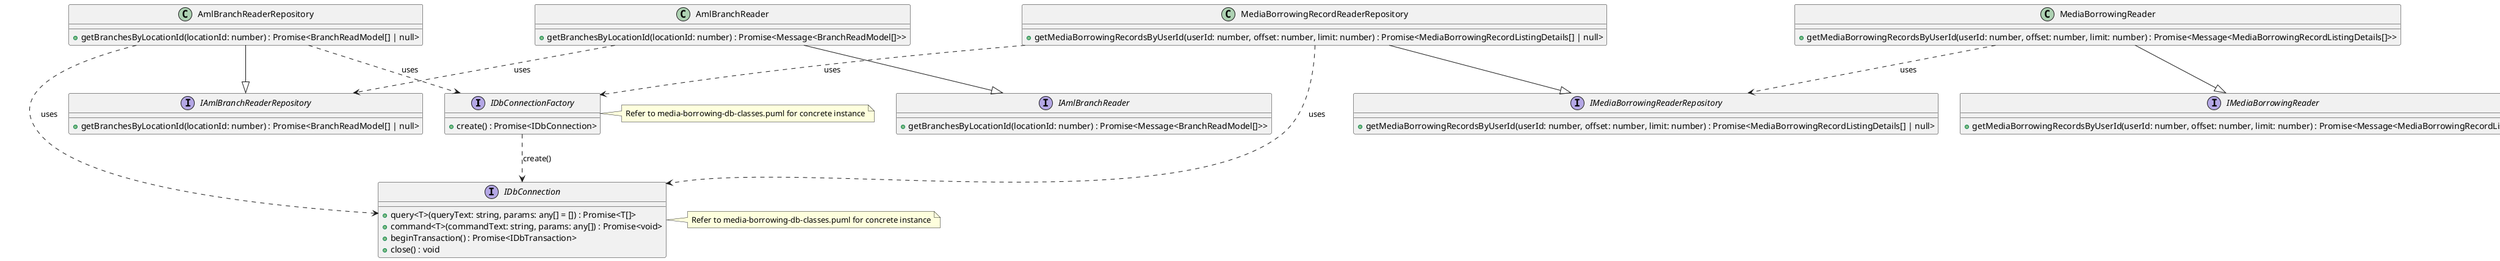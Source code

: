 @startuml

interface IDbConnectionFactory {
    +create() : Promise<IDbConnection>
}

interface IDbConnection {
    +query<T>(queryText: string, params: any[] = []) : Promise<T[]>
    +command<T>(commandText: string, params: any[]) : Promise<void>
    +beginTransaction() : Promise<IDbTransaction>
    +close() : void
}

interface IAmlBranchReader {
    +getBranchesByLocationId(locationId: number) : Promise<Message<BranchReadModel[]>>
}

interface IAmlBranchReaderRepository {
    +getBranchesByLocationId(locationId: number) : Promise<BranchReadModel[] | null>
}

class AmlBranchReader {
    +getBranchesByLocationId(locationId: number) : Promise<Message<BranchReadModel[]>>
}

class AmlBranchReaderRepository {
    +getBranchesByLocationId(locationId: number) : Promise<BranchReadModel[] | null>
}

interface IMediaBorrowingReader {
    +getMediaBorrowingRecordsByUserId(userId: number, offset: number, limit: number) : Promise<Message<MediaBorrowingRecordListingDetails[]>>
}

interface IMediaBorrowingReaderRepository {
    +getMediaBorrowingRecordsByUserId(userId: number, offset: number, limit: number) : Promise<MediaBorrowingRecordListingDetails[] | null>
}

class MediaBorrowingReader {
    +getMediaBorrowingRecordsByUserId(userId: number, offset: number, limit: number) : Promise<Message<MediaBorrowingRecordListingDetails[]>>
}

class MediaBorrowingRecordReaderRepository {
    +getMediaBorrowingRecordsByUserId(userId: number, offset: number, limit: number) : Promise<MediaBorrowingRecordListingDetails[] | null>
}

note right of IDbConnectionFactory
  Refer to media-borrowing-db-classes.puml for concrete instance
end note

note right of IDbConnection
  Refer to media-borrowing-db-classes.puml for concrete instance
end note

IDbConnectionFactory ..> IDbConnection : create()
AmlBranchReader ..> IAmlBranchReaderRepository : uses
AmlBranchReaderRepository ..> IDbConnectionFactory : uses
AmlBranchReaderRepository ..> IDbConnection : uses

AmlBranchReader --|> IAmlBranchReader
AmlBranchReaderRepository --|> IAmlBranchReaderRepository

MediaBorrowingReader --|> IMediaBorrowingReader
MediaBorrowingRecordReaderRepository --|> IMediaBorrowingReaderRepository
MediaBorrowingRecordReaderRepository ..> IDbConnectionFactory : uses
MediaBorrowingRecordReaderRepository ..> IDbConnection : uses
MediaBorrowingReader ..> IMediaBorrowingReaderRepository : uses

@enduml

